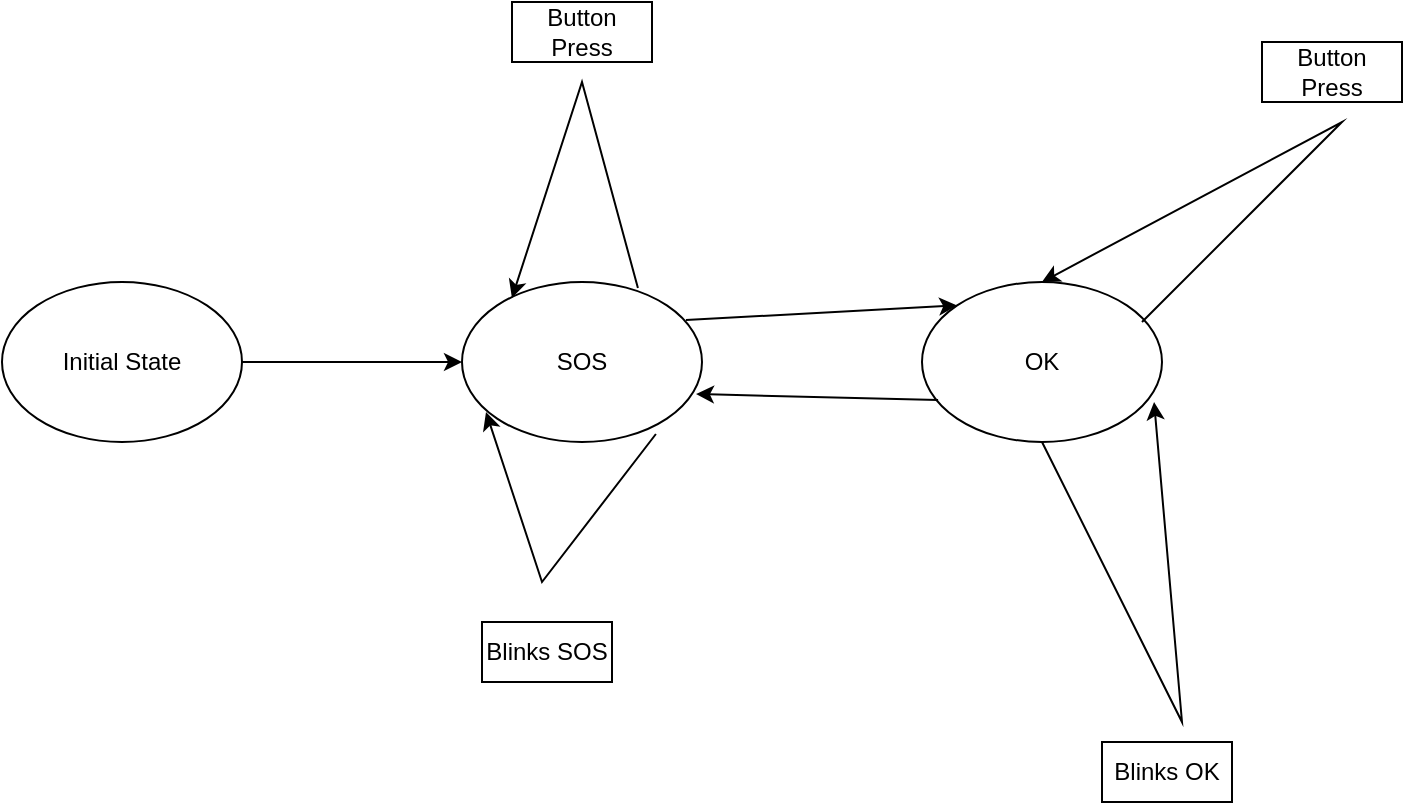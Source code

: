 <mxfile version="21.1.2" type="device">
  <diagram name="Page-1" id="aL4rRErR7mit0OdxLXVy">
    <mxGraphModel dx="1434" dy="746" grid="1" gridSize="10" guides="1" tooltips="1" connect="1" arrows="1" fold="1" page="1" pageScale="1" pageWidth="850" pageHeight="1100" math="0" shadow="0">
      <root>
        <mxCell id="0" />
        <mxCell id="1" parent="0" />
        <mxCell id="z-LtX3hPKu4DxkjuDIdh-1" value="Initial State" style="ellipse;whiteSpace=wrap;html=1;" vertex="1" parent="1">
          <mxGeometry x="130" y="220" width="120" height="80" as="geometry" />
        </mxCell>
        <mxCell id="z-LtX3hPKu4DxkjuDIdh-2" value="SOS" style="ellipse;whiteSpace=wrap;html=1;" vertex="1" parent="1">
          <mxGeometry x="360" y="220" width="120" height="80" as="geometry" />
        </mxCell>
        <mxCell id="z-LtX3hPKu4DxkjuDIdh-3" value="OK" style="ellipse;whiteSpace=wrap;html=1;" vertex="1" parent="1">
          <mxGeometry x="590" y="220" width="120" height="80" as="geometry" />
        </mxCell>
        <mxCell id="z-LtX3hPKu4DxkjuDIdh-4" value="" style="endArrow=classic;html=1;rounded=0;exitX=1;exitY=0.5;exitDx=0;exitDy=0;entryX=0;entryY=0.5;entryDx=0;entryDy=0;" edge="1" parent="1" source="z-LtX3hPKu4DxkjuDIdh-1" target="z-LtX3hPKu4DxkjuDIdh-2">
          <mxGeometry width="50" height="50" relative="1" as="geometry">
            <mxPoint x="400" y="410" as="sourcePoint" />
            <mxPoint x="280" y="120" as="targetPoint" />
          </mxGeometry>
        </mxCell>
        <mxCell id="z-LtX3hPKu4DxkjuDIdh-5" value="" style="endArrow=classic;html=1;rounded=0;entryX=0;entryY=0;entryDx=0;entryDy=0;exitX=0.933;exitY=0.238;exitDx=0;exitDy=0;exitPerimeter=0;" edge="1" parent="1" source="z-LtX3hPKu4DxkjuDIdh-2" target="z-LtX3hPKu4DxkjuDIdh-3">
          <mxGeometry width="50" height="50" relative="1" as="geometry">
            <mxPoint x="400" y="410" as="sourcePoint" />
            <mxPoint x="450" y="360" as="targetPoint" />
          </mxGeometry>
        </mxCell>
        <mxCell id="z-LtX3hPKu4DxkjuDIdh-6" value="" style="endArrow=classic;html=1;rounded=0;entryX=0.975;entryY=0.7;entryDx=0;entryDy=0;entryPerimeter=0;exitX=0.067;exitY=0.738;exitDx=0;exitDy=0;exitPerimeter=0;" edge="1" parent="1" source="z-LtX3hPKu4DxkjuDIdh-3" target="z-LtX3hPKu4DxkjuDIdh-2">
          <mxGeometry width="50" height="50" relative="1" as="geometry">
            <mxPoint x="440" y="500" as="sourcePoint" />
            <mxPoint x="490" y="450" as="targetPoint" />
          </mxGeometry>
        </mxCell>
        <mxCell id="z-LtX3hPKu4DxkjuDIdh-7" value="" style="endArrow=classic;html=1;rounded=0;exitX=0.808;exitY=0.95;exitDx=0;exitDy=0;exitPerimeter=0;entryX=0.1;entryY=0.813;entryDx=0;entryDy=0;entryPerimeter=0;" edge="1" parent="1" source="z-LtX3hPKu4DxkjuDIdh-2" target="z-LtX3hPKu4DxkjuDIdh-2">
          <mxGeometry width="50" height="50" relative="1" as="geometry">
            <mxPoint x="460" y="480" as="sourcePoint" />
            <mxPoint x="500" y="480" as="targetPoint" />
            <Array as="points">
              <mxPoint x="400" y="370" />
            </Array>
          </mxGeometry>
        </mxCell>
        <mxCell id="z-LtX3hPKu4DxkjuDIdh-8" value="" style="endArrow=classic;html=1;rounded=0;exitX=0.733;exitY=0.038;exitDx=0;exitDy=0;exitPerimeter=0;entryX=0.208;entryY=0.1;entryDx=0;entryDy=0;entryPerimeter=0;" edge="1" parent="1" source="z-LtX3hPKu4DxkjuDIdh-2" target="z-LtX3hPKu4DxkjuDIdh-2">
          <mxGeometry width="50" height="50" relative="1" as="geometry">
            <mxPoint x="467" y="306" as="sourcePoint" />
            <mxPoint x="382" y="295" as="targetPoint" />
            <Array as="points">
              <mxPoint x="420" y="120" />
            </Array>
          </mxGeometry>
        </mxCell>
        <mxCell id="z-LtX3hPKu4DxkjuDIdh-9" value="" style="endArrow=classic;html=1;rounded=0;entryX=0.5;entryY=0;entryDx=0;entryDy=0;" edge="1" parent="1" target="z-LtX3hPKu4DxkjuDIdh-3">
          <mxGeometry width="50" height="50" relative="1" as="geometry">
            <mxPoint x="700" y="240" as="sourcePoint" />
            <mxPoint x="770" y="50" as="targetPoint" />
            <Array as="points">
              <mxPoint x="800" y="140" />
            </Array>
          </mxGeometry>
        </mxCell>
        <mxCell id="z-LtX3hPKu4DxkjuDIdh-10" value="" style="endArrow=classic;html=1;rounded=0;exitX=0.5;exitY=1;exitDx=0;exitDy=0;entryX=0.967;entryY=0.75;entryDx=0;entryDy=0;entryPerimeter=0;" edge="1" parent="1" source="z-LtX3hPKu4DxkjuDIdh-3" target="z-LtX3hPKu4DxkjuDIdh-3">
          <mxGeometry width="50" height="50" relative="1" as="geometry">
            <mxPoint x="710" y="390" as="sourcePoint" />
            <mxPoint x="760" y="340" as="targetPoint" />
            <Array as="points">
              <mxPoint x="720" y="440" />
            </Array>
          </mxGeometry>
        </mxCell>
        <mxCell id="z-LtX3hPKu4DxkjuDIdh-11" value="Button Press" style="rounded=0;whiteSpace=wrap;html=1;" vertex="1" parent="1">
          <mxGeometry x="385" y="80" width="70" height="30" as="geometry" />
        </mxCell>
        <mxCell id="z-LtX3hPKu4DxkjuDIdh-12" value="Button Press" style="rounded=0;whiteSpace=wrap;html=1;" vertex="1" parent="1">
          <mxGeometry x="760" y="100" width="70" height="30" as="geometry" />
        </mxCell>
        <mxCell id="z-LtX3hPKu4DxkjuDIdh-13" value="Blinks SOS" style="rounded=0;whiteSpace=wrap;html=1;" vertex="1" parent="1">
          <mxGeometry x="370" y="390" width="65" height="30" as="geometry" />
        </mxCell>
        <mxCell id="z-LtX3hPKu4DxkjuDIdh-14" value="Blinks OK" style="rounded=0;whiteSpace=wrap;html=1;" vertex="1" parent="1">
          <mxGeometry x="680" y="450" width="65" height="30" as="geometry" />
        </mxCell>
      </root>
    </mxGraphModel>
  </diagram>
</mxfile>
